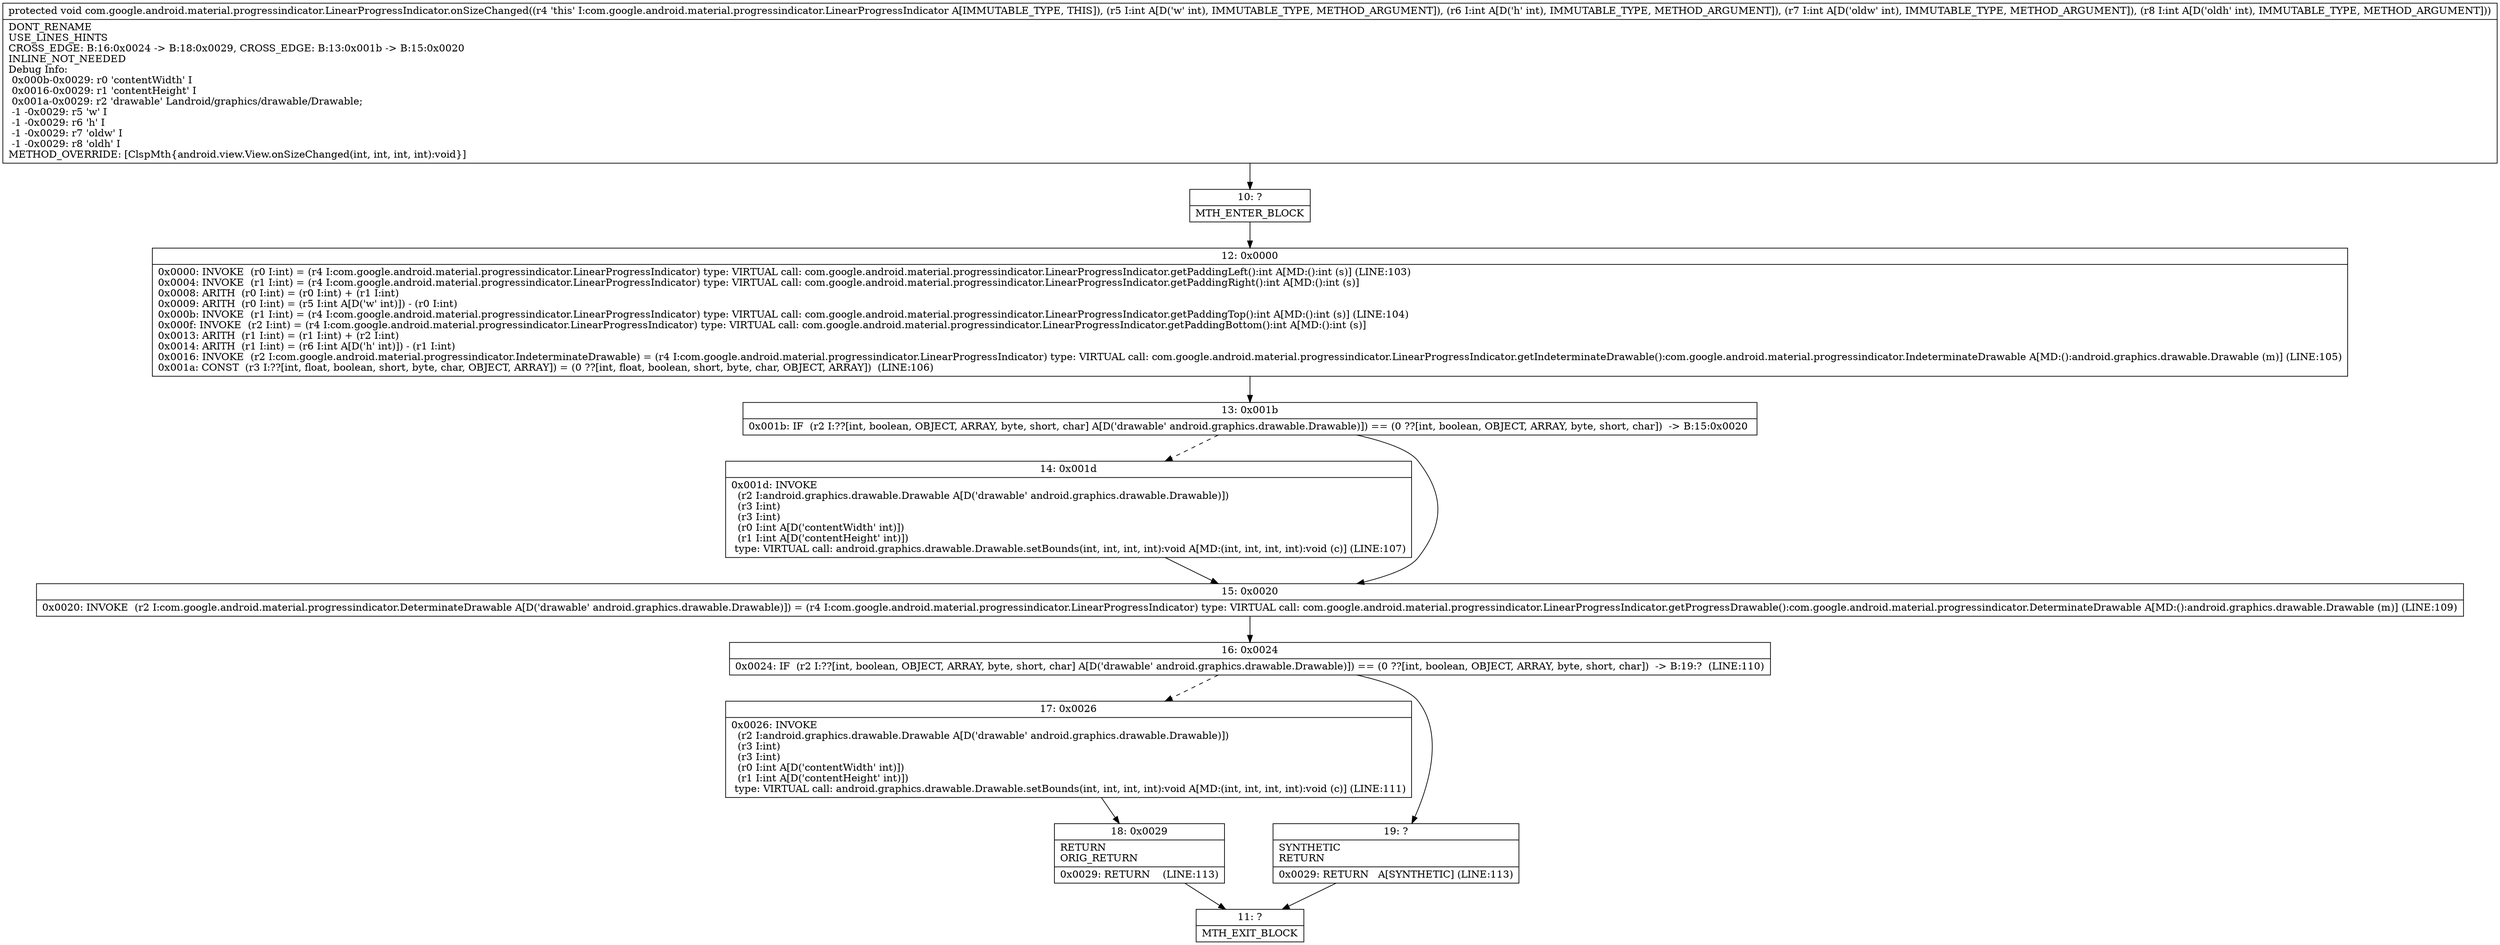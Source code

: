 digraph "CFG forcom.google.android.material.progressindicator.LinearProgressIndicator.onSizeChanged(IIII)V" {
Node_10 [shape=record,label="{10\:\ ?|MTH_ENTER_BLOCK\l}"];
Node_12 [shape=record,label="{12\:\ 0x0000|0x0000: INVOKE  (r0 I:int) = (r4 I:com.google.android.material.progressindicator.LinearProgressIndicator) type: VIRTUAL call: com.google.android.material.progressindicator.LinearProgressIndicator.getPaddingLeft():int A[MD:():int (s)] (LINE:103)\l0x0004: INVOKE  (r1 I:int) = (r4 I:com.google.android.material.progressindicator.LinearProgressIndicator) type: VIRTUAL call: com.google.android.material.progressindicator.LinearProgressIndicator.getPaddingRight():int A[MD:():int (s)]\l0x0008: ARITH  (r0 I:int) = (r0 I:int) + (r1 I:int) \l0x0009: ARITH  (r0 I:int) = (r5 I:int A[D('w' int)]) \- (r0 I:int) \l0x000b: INVOKE  (r1 I:int) = (r4 I:com.google.android.material.progressindicator.LinearProgressIndicator) type: VIRTUAL call: com.google.android.material.progressindicator.LinearProgressIndicator.getPaddingTop():int A[MD:():int (s)] (LINE:104)\l0x000f: INVOKE  (r2 I:int) = (r4 I:com.google.android.material.progressindicator.LinearProgressIndicator) type: VIRTUAL call: com.google.android.material.progressindicator.LinearProgressIndicator.getPaddingBottom():int A[MD:():int (s)]\l0x0013: ARITH  (r1 I:int) = (r1 I:int) + (r2 I:int) \l0x0014: ARITH  (r1 I:int) = (r6 I:int A[D('h' int)]) \- (r1 I:int) \l0x0016: INVOKE  (r2 I:com.google.android.material.progressindicator.IndeterminateDrawable) = (r4 I:com.google.android.material.progressindicator.LinearProgressIndicator) type: VIRTUAL call: com.google.android.material.progressindicator.LinearProgressIndicator.getIndeterminateDrawable():com.google.android.material.progressindicator.IndeterminateDrawable A[MD:():android.graphics.drawable.Drawable (m)] (LINE:105)\l0x001a: CONST  (r3 I:??[int, float, boolean, short, byte, char, OBJECT, ARRAY]) = (0 ??[int, float, boolean, short, byte, char, OBJECT, ARRAY])  (LINE:106)\l}"];
Node_13 [shape=record,label="{13\:\ 0x001b|0x001b: IF  (r2 I:??[int, boolean, OBJECT, ARRAY, byte, short, char] A[D('drawable' android.graphics.drawable.Drawable)]) == (0 ??[int, boolean, OBJECT, ARRAY, byte, short, char])  \-\> B:15:0x0020 \l}"];
Node_14 [shape=record,label="{14\:\ 0x001d|0x001d: INVOKE  \l  (r2 I:android.graphics.drawable.Drawable A[D('drawable' android.graphics.drawable.Drawable)])\l  (r3 I:int)\l  (r3 I:int)\l  (r0 I:int A[D('contentWidth' int)])\l  (r1 I:int A[D('contentHeight' int)])\l type: VIRTUAL call: android.graphics.drawable.Drawable.setBounds(int, int, int, int):void A[MD:(int, int, int, int):void (c)] (LINE:107)\l}"];
Node_15 [shape=record,label="{15\:\ 0x0020|0x0020: INVOKE  (r2 I:com.google.android.material.progressindicator.DeterminateDrawable A[D('drawable' android.graphics.drawable.Drawable)]) = (r4 I:com.google.android.material.progressindicator.LinearProgressIndicator) type: VIRTUAL call: com.google.android.material.progressindicator.LinearProgressIndicator.getProgressDrawable():com.google.android.material.progressindicator.DeterminateDrawable A[MD:():android.graphics.drawable.Drawable (m)] (LINE:109)\l}"];
Node_16 [shape=record,label="{16\:\ 0x0024|0x0024: IF  (r2 I:??[int, boolean, OBJECT, ARRAY, byte, short, char] A[D('drawable' android.graphics.drawable.Drawable)]) == (0 ??[int, boolean, OBJECT, ARRAY, byte, short, char])  \-\> B:19:?  (LINE:110)\l}"];
Node_17 [shape=record,label="{17\:\ 0x0026|0x0026: INVOKE  \l  (r2 I:android.graphics.drawable.Drawable A[D('drawable' android.graphics.drawable.Drawable)])\l  (r3 I:int)\l  (r3 I:int)\l  (r0 I:int A[D('contentWidth' int)])\l  (r1 I:int A[D('contentHeight' int)])\l type: VIRTUAL call: android.graphics.drawable.Drawable.setBounds(int, int, int, int):void A[MD:(int, int, int, int):void (c)] (LINE:111)\l}"];
Node_18 [shape=record,label="{18\:\ 0x0029|RETURN\lORIG_RETURN\l|0x0029: RETURN    (LINE:113)\l}"];
Node_11 [shape=record,label="{11\:\ ?|MTH_EXIT_BLOCK\l}"];
Node_19 [shape=record,label="{19\:\ ?|SYNTHETIC\lRETURN\l|0x0029: RETURN   A[SYNTHETIC] (LINE:113)\l}"];
MethodNode[shape=record,label="{protected void com.google.android.material.progressindicator.LinearProgressIndicator.onSizeChanged((r4 'this' I:com.google.android.material.progressindicator.LinearProgressIndicator A[IMMUTABLE_TYPE, THIS]), (r5 I:int A[D('w' int), IMMUTABLE_TYPE, METHOD_ARGUMENT]), (r6 I:int A[D('h' int), IMMUTABLE_TYPE, METHOD_ARGUMENT]), (r7 I:int A[D('oldw' int), IMMUTABLE_TYPE, METHOD_ARGUMENT]), (r8 I:int A[D('oldh' int), IMMUTABLE_TYPE, METHOD_ARGUMENT]))  | DONT_RENAME\lUSE_LINES_HINTS\lCROSS_EDGE: B:16:0x0024 \-\> B:18:0x0029, CROSS_EDGE: B:13:0x001b \-\> B:15:0x0020\lINLINE_NOT_NEEDED\lDebug Info:\l  0x000b\-0x0029: r0 'contentWidth' I\l  0x0016\-0x0029: r1 'contentHeight' I\l  0x001a\-0x0029: r2 'drawable' Landroid\/graphics\/drawable\/Drawable;\l  \-1 \-0x0029: r5 'w' I\l  \-1 \-0x0029: r6 'h' I\l  \-1 \-0x0029: r7 'oldw' I\l  \-1 \-0x0029: r8 'oldh' I\lMETHOD_OVERRIDE: [ClspMth\{android.view.View.onSizeChanged(int, int, int, int):void\}]\l}"];
MethodNode -> Node_10;Node_10 -> Node_12;
Node_12 -> Node_13;
Node_13 -> Node_14[style=dashed];
Node_13 -> Node_15;
Node_14 -> Node_15;
Node_15 -> Node_16;
Node_16 -> Node_17[style=dashed];
Node_16 -> Node_19;
Node_17 -> Node_18;
Node_18 -> Node_11;
Node_19 -> Node_11;
}

